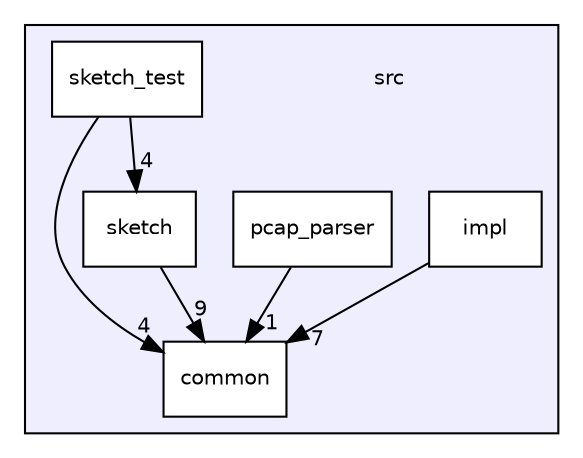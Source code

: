 digraph "src" {
  compound=true
  node [ fontsize="10", fontname="Helvetica"];
  edge [ labelfontsize="10", labelfontname="Helvetica"];
  subgraph clusterdir_68267d1309a1af8e8297ef4c3efbcdba {
    graph [ bgcolor="#eeeeff", pencolor="black", label="" URL="dir_68267d1309a1af8e8297ef4c3efbcdba.html"];
    dir_68267d1309a1af8e8297ef4c3efbcdba [shape=plaintext label="src"];
    dir_fdedb0aba14d44ce9d99bc100e026e6a [shape=box label="common" color="black" fillcolor="white" style="filled" URL="dir_fdedb0aba14d44ce9d99bc100e026e6a.html"];
    dir_3808e3f8fe545b07b1d2715928fb0eea [shape=box label="impl" color="black" fillcolor="white" style="filled" URL="dir_3808e3f8fe545b07b1d2715928fb0eea.html"];
    dir_30715e57b45eec00a69ae0688450414c [shape=box label="pcap_parser" color="black" fillcolor="white" style="filled" URL="dir_30715e57b45eec00a69ae0688450414c.html"];
    dir_ef43dc1024c8c688fd3275ab544df33f [shape=box label="sketch" color="black" fillcolor="white" style="filled" URL="dir_ef43dc1024c8c688fd3275ab544df33f.html"];
    dir_5714b091328ca2b0817cfc81eebb0222 [shape=box label="sketch_test" color="black" fillcolor="white" style="filled" URL="dir_5714b091328ca2b0817cfc81eebb0222.html"];
  }
  dir_ef43dc1024c8c688fd3275ab544df33f->dir_fdedb0aba14d44ce9d99bc100e026e6a [headlabel="9", labeldistance=1.5 headhref="dir_000006_000003.html"];
  dir_3808e3f8fe545b07b1d2715928fb0eea->dir_fdedb0aba14d44ce9d99bc100e026e6a [headlabel="7", labeldistance=1.5 headhref="dir_000004_000003.html"];
  dir_5714b091328ca2b0817cfc81eebb0222->dir_ef43dc1024c8c688fd3275ab544df33f [headlabel="4", labeldistance=1.5 headhref="dir_000007_000006.html"];
  dir_5714b091328ca2b0817cfc81eebb0222->dir_fdedb0aba14d44ce9d99bc100e026e6a [headlabel="4", labeldistance=1.5 headhref="dir_000007_000003.html"];
  dir_30715e57b45eec00a69ae0688450414c->dir_fdedb0aba14d44ce9d99bc100e026e6a [headlabel="1", labeldistance=1.5 headhref="dir_000005_000003.html"];
}

